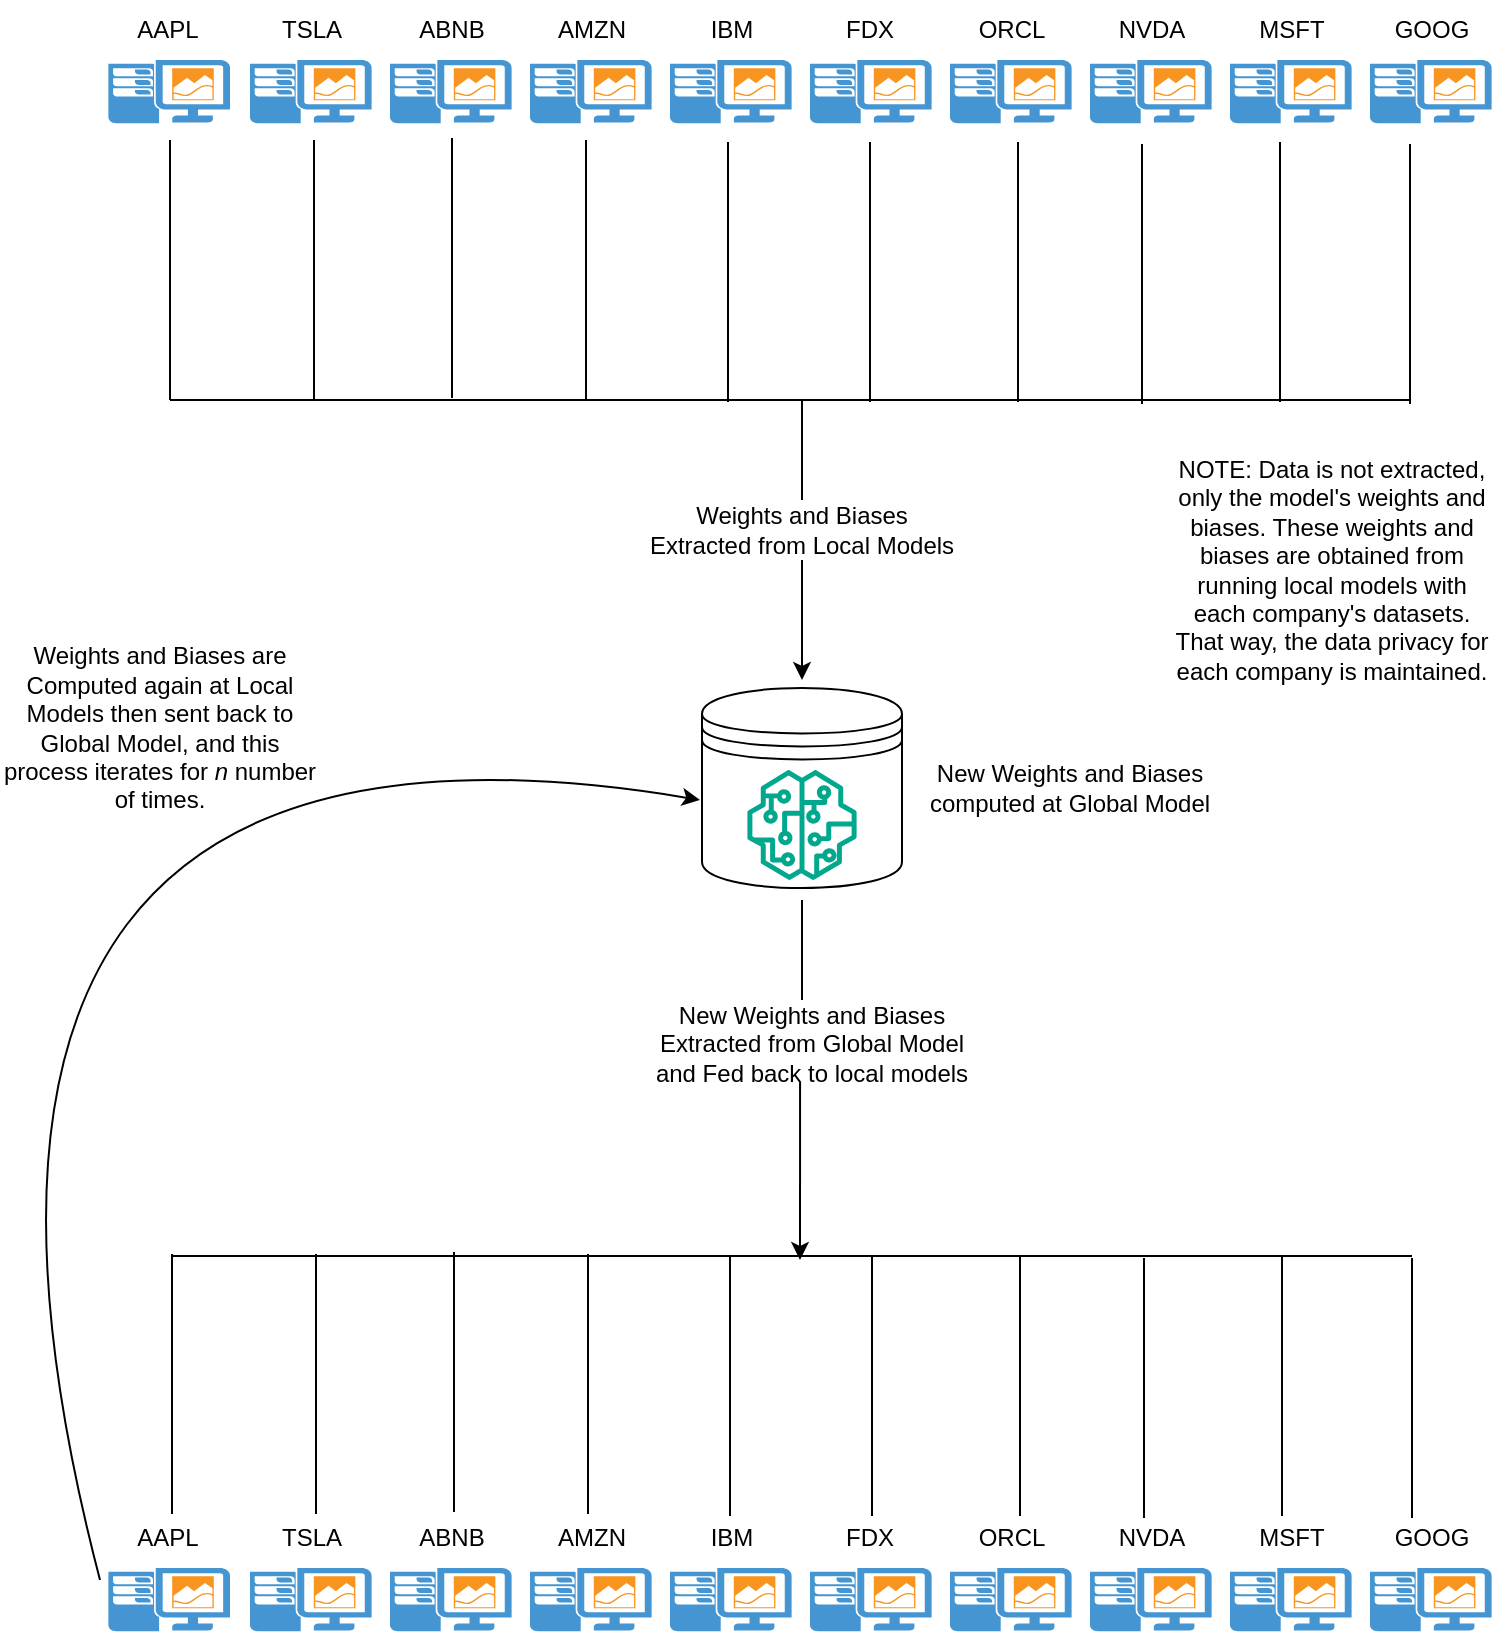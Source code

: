 <mxfile version="24.2.0" type="github">
  <diagram name="Page-1" id="q6ubhLiRqVWWD-g9hJuA">
    <mxGraphModel dx="1232" dy="1130" grid="1" gridSize="10" guides="1" tooltips="1" connect="1" arrows="1" fold="1" page="1" pageScale="1" pageWidth="850" pageHeight="1100" math="0" shadow="0">
      <root>
        <mxCell id="0" />
        <mxCell id="1" parent="0" />
        <mxCell id="nWNDTCLdVmM716hXi55F-1" value="" style="shadow=0;dashed=0;html=1;strokeColor=none;fillColor=#4495D1;labelPosition=center;verticalLabelPosition=bottom;verticalAlign=top;align=center;outlineConnect=0;shape=mxgraph.veeam.one_client;" vertex="1" parent="1">
          <mxGeometry x="175" y="110" width="60.8" height="31.6" as="geometry" />
        </mxCell>
        <mxCell id="nWNDTCLdVmM716hXi55F-2" value="" style="shadow=0;dashed=0;html=1;strokeColor=none;fillColor=#4495D1;labelPosition=center;verticalLabelPosition=bottom;verticalAlign=top;align=center;outlineConnect=0;shape=mxgraph.veeam.one_client;" vertex="1" parent="1">
          <mxGeometry x="245" y="110" width="60.8" height="31.6" as="geometry" />
        </mxCell>
        <mxCell id="nWNDTCLdVmM716hXi55F-3" value="" style="shadow=0;dashed=0;html=1;strokeColor=none;fillColor=#4495D1;labelPosition=center;verticalLabelPosition=bottom;verticalAlign=top;align=center;outlineConnect=0;shape=mxgraph.veeam.one_client;" vertex="1" parent="1">
          <mxGeometry x="315" y="110" width="60.8" height="31.6" as="geometry" />
        </mxCell>
        <mxCell id="nWNDTCLdVmM716hXi55F-4" value="" style="shadow=0;dashed=0;html=1;strokeColor=none;fillColor=#4495D1;labelPosition=center;verticalLabelPosition=bottom;verticalAlign=top;align=center;outlineConnect=0;shape=mxgraph.veeam.one_client;" vertex="1" parent="1">
          <mxGeometry x="385" y="110" width="60.8" height="31.6" as="geometry" />
        </mxCell>
        <mxCell id="nWNDTCLdVmM716hXi55F-5" value="" style="shadow=0;dashed=0;html=1;strokeColor=none;fillColor=#4495D1;labelPosition=center;verticalLabelPosition=bottom;verticalAlign=top;align=center;outlineConnect=0;shape=mxgraph.veeam.one_client;" vertex="1" parent="1">
          <mxGeometry x="455" y="110" width="60.8" height="31.6" as="geometry" />
        </mxCell>
        <mxCell id="nWNDTCLdVmM716hXi55F-6" value="" style="shadow=0;dashed=0;html=1;strokeColor=none;fillColor=#4495D1;labelPosition=center;verticalLabelPosition=bottom;verticalAlign=top;align=center;outlineConnect=0;shape=mxgraph.veeam.one_client;" vertex="1" parent="1">
          <mxGeometry x="525" y="110" width="60.8" height="31.6" as="geometry" />
        </mxCell>
        <mxCell id="nWNDTCLdVmM716hXi55F-7" value="" style="shadow=0;dashed=0;html=1;strokeColor=none;fillColor=#4495D1;labelPosition=center;verticalLabelPosition=bottom;verticalAlign=top;align=center;outlineConnect=0;shape=mxgraph.veeam.one_client;" vertex="1" parent="1">
          <mxGeometry x="595" y="110" width="60.8" height="31.6" as="geometry" />
        </mxCell>
        <mxCell id="nWNDTCLdVmM716hXi55F-8" value="" style="shadow=0;dashed=0;html=1;strokeColor=none;fillColor=#4495D1;labelPosition=center;verticalLabelPosition=bottom;verticalAlign=top;align=center;outlineConnect=0;shape=mxgraph.veeam.one_client;" vertex="1" parent="1">
          <mxGeometry x="665" y="110" width="60.8" height="31.6" as="geometry" />
        </mxCell>
        <mxCell id="nWNDTCLdVmM716hXi55F-9" value="" style="shadow=0;dashed=0;html=1;strokeColor=none;fillColor=#4495D1;labelPosition=center;verticalLabelPosition=bottom;verticalAlign=top;align=center;outlineConnect=0;shape=mxgraph.veeam.one_client;" vertex="1" parent="1">
          <mxGeometry x="104.2" y="110" width="60.8" height="31.6" as="geometry" />
        </mxCell>
        <mxCell id="nWNDTCLdVmM716hXi55F-10" value="" style="shadow=0;dashed=0;html=1;strokeColor=none;fillColor=#4495D1;labelPosition=center;verticalLabelPosition=bottom;verticalAlign=top;align=center;outlineConnect=0;shape=mxgraph.veeam.one_client;" vertex="1" parent="1">
          <mxGeometry x="735" y="110" width="60.8" height="31.6" as="geometry" />
        </mxCell>
        <mxCell id="nWNDTCLdVmM716hXi55F-11" value="AAPL&lt;span style=&quot;color: rgba(0, 0, 0, 0); font-family: monospace; font-size: 0px; text-align: start; text-wrap: nowrap;&quot;&gt;%3CmxGraphModel%3E%3Croot%3E%3CmxCell%20id%3D%220%22%2F%3E%3CmxCell%20id%3D%221%22%20parent%3D%220%22%2F%3E%3CmxCell%20id%3D%222%22%20value%3D%22%22%20style%3D%22shadow%3D0%3Bdashed%3D0%3Bhtml%3D1%3BstrokeColor%3Dnone%3BfillColor%3D%234495D1%3BlabelPosition%3Dcenter%3BverticalLabelPosition%3Dbottom%3BverticalAlign%3Dtop%3Balign%3Dcenter%3BoutlineConnect%3D0%3Bshape%3Dmxgraph.veeam.one_client%3B%22%20vertex%3D%221%22%20parent%3D%221%22%3E%3CmxGeometry%20x%3D%22120%22%20y%3D%22110%22%20width%3D%2260.8%22%20height%3D%2231.6%22%20as%3D%22geometry%22%2F%3E%3C%2FmxCell%3E%3C%2Froot%3E%3C%2FmxGraphModel%3E&lt;/span&gt;" style="text;strokeColor=none;align=center;fillColor=none;html=1;verticalAlign=middle;whiteSpace=wrap;rounded=0;" vertex="1" parent="1">
          <mxGeometry x="104.2" y="80" width="60" height="30" as="geometry" />
        </mxCell>
        <mxCell id="nWNDTCLdVmM716hXi55F-13" value="TSLA" style="text;strokeColor=none;align=center;fillColor=none;html=1;verticalAlign=middle;whiteSpace=wrap;rounded=0;" vertex="1" parent="1">
          <mxGeometry x="175.8" y="80" width="60" height="30" as="geometry" />
        </mxCell>
        <mxCell id="nWNDTCLdVmM716hXi55F-14" value="ABNB" style="text;strokeColor=none;align=center;fillColor=none;html=1;verticalAlign=middle;whiteSpace=wrap;rounded=0;" vertex="1" parent="1">
          <mxGeometry x="245.8" y="80" width="60" height="30" as="geometry" />
        </mxCell>
        <mxCell id="nWNDTCLdVmM716hXi55F-15" value="AMZN" style="text;strokeColor=none;align=center;fillColor=none;html=1;verticalAlign=middle;whiteSpace=wrap;rounded=0;" vertex="1" parent="1">
          <mxGeometry x="315.8" y="80" width="60" height="30" as="geometry" />
        </mxCell>
        <mxCell id="nWNDTCLdVmM716hXi55F-16" value="IBM" style="text;strokeColor=none;align=center;fillColor=none;html=1;verticalAlign=middle;whiteSpace=wrap;rounded=0;" vertex="1" parent="1">
          <mxGeometry x="385.8" y="80" width="60" height="30" as="geometry" />
        </mxCell>
        <mxCell id="nWNDTCLdVmM716hXi55F-17" value="FDX" style="text;strokeColor=none;align=center;fillColor=none;html=1;verticalAlign=middle;whiteSpace=wrap;rounded=0;" vertex="1" parent="1">
          <mxGeometry x="455" y="80" width="60" height="30" as="geometry" />
        </mxCell>
        <mxCell id="nWNDTCLdVmM716hXi55F-18" value="ORCL" style="text;strokeColor=none;align=center;fillColor=none;html=1;verticalAlign=middle;whiteSpace=wrap;rounded=0;" vertex="1" parent="1">
          <mxGeometry x="525.8" y="80" width="60" height="30" as="geometry" />
        </mxCell>
        <mxCell id="nWNDTCLdVmM716hXi55F-19" value="NVDA" style="text;strokeColor=none;align=center;fillColor=none;html=1;verticalAlign=middle;whiteSpace=wrap;rounded=0;" vertex="1" parent="1">
          <mxGeometry x="595.8" y="80" width="60" height="30" as="geometry" />
        </mxCell>
        <mxCell id="nWNDTCLdVmM716hXi55F-20" value="MSFT" style="text;strokeColor=none;align=center;fillColor=none;html=1;verticalAlign=middle;whiteSpace=wrap;rounded=0;" vertex="1" parent="1">
          <mxGeometry x="665.8" y="80" width="60" height="30" as="geometry" />
        </mxCell>
        <mxCell id="nWNDTCLdVmM716hXi55F-21" value="GOOG" style="text;strokeColor=none;align=center;fillColor=none;html=1;verticalAlign=middle;whiteSpace=wrap;rounded=0;" vertex="1" parent="1">
          <mxGeometry x="735.8" y="80" width="60" height="30" as="geometry" />
        </mxCell>
        <mxCell id="nWNDTCLdVmM716hXi55F-24" value="" style="endArrow=none;html=1;rounded=0;" edge="1" parent="1">
          <mxGeometry width="50" height="50" relative="1" as="geometry">
            <mxPoint x="135" y="280" as="sourcePoint" />
            <mxPoint x="135" y="150" as="targetPoint" />
            <Array as="points">
              <mxPoint x="135" y="200" />
            </Array>
          </mxGeometry>
        </mxCell>
        <mxCell id="nWNDTCLdVmM716hXi55F-25" value="" style="endArrow=none;html=1;rounded=0;" edge="1" parent="1">
          <mxGeometry width="50" height="50" relative="1" as="geometry">
            <mxPoint x="207" y="280" as="sourcePoint" />
            <mxPoint x="207" y="150" as="targetPoint" />
            <Array as="points">
              <mxPoint x="207" y="200" />
            </Array>
          </mxGeometry>
        </mxCell>
        <mxCell id="nWNDTCLdVmM716hXi55F-26" value="" style="endArrow=none;html=1;rounded=0;" edge="1" parent="1">
          <mxGeometry width="50" height="50" relative="1" as="geometry">
            <mxPoint x="276" y="279" as="sourcePoint" />
            <mxPoint x="276" y="149" as="targetPoint" />
            <Array as="points">
              <mxPoint x="276" y="199" />
            </Array>
          </mxGeometry>
        </mxCell>
        <mxCell id="nWNDTCLdVmM716hXi55F-27" value="" style="endArrow=none;html=1;rounded=0;" edge="1" parent="1">
          <mxGeometry width="50" height="50" relative="1" as="geometry">
            <mxPoint x="343" y="280" as="sourcePoint" />
            <mxPoint x="343" y="150" as="targetPoint" />
            <Array as="points">
              <mxPoint x="343" y="200" />
            </Array>
          </mxGeometry>
        </mxCell>
        <mxCell id="nWNDTCLdVmM716hXi55F-28" value="" style="endArrow=none;html=1;rounded=0;" edge="1" parent="1">
          <mxGeometry width="50" height="50" relative="1" as="geometry">
            <mxPoint x="414" y="281" as="sourcePoint" />
            <mxPoint x="414" y="151" as="targetPoint" />
            <Array as="points">
              <mxPoint x="414" y="201" />
            </Array>
          </mxGeometry>
        </mxCell>
        <mxCell id="nWNDTCLdVmM716hXi55F-29" value="" style="endArrow=none;html=1;rounded=0;" edge="1" parent="1">
          <mxGeometry width="50" height="50" relative="1" as="geometry">
            <mxPoint x="485" y="281" as="sourcePoint" />
            <mxPoint x="485" y="151" as="targetPoint" />
            <Array as="points">
              <mxPoint x="485" y="201" />
            </Array>
          </mxGeometry>
        </mxCell>
        <mxCell id="nWNDTCLdVmM716hXi55F-30" value="" style="endArrow=none;html=1;rounded=0;" edge="1" parent="1">
          <mxGeometry width="50" height="50" relative="1" as="geometry">
            <mxPoint x="559" y="281" as="sourcePoint" />
            <mxPoint x="559" y="151" as="targetPoint" />
            <Array as="points">
              <mxPoint x="559" y="201" />
            </Array>
          </mxGeometry>
        </mxCell>
        <mxCell id="nWNDTCLdVmM716hXi55F-31" value="" style="endArrow=none;html=1;rounded=0;" edge="1" parent="1">
          <mxGeometry width="50" height="50" relative="1" as="geometry">
            <mxPoint x="621" y="282" as="sourcePoint" />
            <mxPoint x="621" y="152" as="targetPoint" />
            <Array as="points">
              <mxPoint x="621" y="202" />
            </Array>
          </mxGeometry>
        </mxCell>
        <mxCell id="nWNDTCLdVmM716hXi55F-32" value="" style="endArrow=none;html=1;rounded=0;" edge="1" parent="1">
          <mxGeometry width="50" height="50" relative="1" as="geometry">
            <mxPoint x="690" y="281" as="sourcePoint" />
            <mxPoint x="690" y="151" as="targetPoint" />
            <Array as="points">
              <mxPoint x="690" y="201" />
            </Array>
          </mxGeometry>
        </mxCell>
        <mxCell id="nWNDTCLdVmM716hXi55F-33" value="" style="endArrow=none;html=1;rounded=0;" edge="1" parent="1">
          <mxGeometry width="50" height="50" relative="1" as="geometry">
            <mxPoint x="755" y="282" as="sourcePoint" />
            <mxPoint x="755" y="152" as="targetPoint" />
            <Array as="points">
              <mxPoint x="755" y="202" />
            </Array>
          </mxGeometry>
        </mxCell>
        <mxCell id="nWNDTCLdVmM716hXi55F-34" value="" style="endArrow=none;html=1;rounded=0;" edge="1" parent="1">
          <mxGeometry width="50" height="50" relative="1" as="geometry">
            <mxPoint x="135" y="280" as="sourcePoint" />
            <mxPoint x="755" y="280" as="targetPoint" />
          </mxGeometry>
        </mxCell>
        <mxCell id="nWNDTCLdVmM716hXi55F-36" value="Weights and Biases Extracted from Local Models" style="text;strokeColor=none;align=center;fillColor=none;html=1;verticalAlign=middle;whiteSpace=wrap;rounded=0;" vertex="1" parent="1">
          <mxGeometry x="371" y="330" width="160" height="30" as="geometry" />
        </mxCell>
        <mxCell id="nWNDTCLdVmM716hXi55F-37" value="" style="endArrow=none;html=1;rounded=0;exitX=0.5;exitY=0;exitDx=0;exitDy=0;" edge="1" parent="1" source="nWNDTCLdVmM716hXi55F-36">
          <mxGeometry width="50" height="50" relative="1" as="geometry">
            <mxPoint x="445" y="330" as="sourcePoint" />
            <mxPoint x="451" y="280" as="targetPoint" />
          </mxGeometry>
        </mxCell>
        <mxCell id="nWNDTCLdVmM716hXi55F-38" value="" style="endArrow=classic;html=1;rounded=0;exitX=0.5;exitY=1;exitDx=0;exitDy=0;" edge="1" parent="1" source="nWNDTCLdVmM716hXi55F-36">
          <mxGeometry width="50" height="50" relative="1" as="geometry">
            <mxPoint x="445" y="600" as="sourcePoint" />
            <mxPoint x="451" y="420" as="targetPoint" />
          </mxGeometry>
        </mxCell>
        <mxCell id="nWNDTCLdVmM716hXi55F-39" value="" style="shape=datastore;html=1;labelPosition=center;verticalLabelPosition=bottom;align=center;verticalAlign=top;" vertex="1" parent="1">
          <mxGeometry x="401" y="424" width="100" height="100" as="geometry" />
        </mxCell>
        <mxCell id="nWNDTCLdVmM716hXi55F-40" value="" style="sketch=0;outlineConnect=0;fontColor=#232F3E;gradientColor=none;fillColor=#01A88D;strokeColor=none;dashed=0;verticalLabelPosition=bottom;verticalAlign=top;align=center;html=1;fontSize=12;fontStyle=0;aspect=fixed;pointerEvents=1;shape=mxgraph.aws4.sagemaker_model;" vertex="1" parent="1">
          <mxGeometry x="423.5" y="465" width="55" height="55" as="geometry" />
        </mxCell>
        <mxCell id="nWNDTCLdVmM716hXi55F-41" value="New Weights and Biases computed at Global Model" style="text;strokeColor=none;align=center;fillColor=none;html=1;verticalAlign=middle;whiteSpace=wrap;rounded=0;" vertex="1" parent="1">
          <mxGeometry x="505" y="459" width="160" height="30" as="geometry" />
        </mxCell>
        <mxCell id="nWNDTCLdVmM716hXi55F-42" value="" style="endArrow=none;html=1;rounded=0;" edge="1" parent="1">
          <mxGeometry width="50" height="50" relative="1" as="geometry">
            <mxPoint x="451" y="580" as="sourcePoint" />
            <mxPoint x="451" y="530" as="targetPoint" />
          </mxGeometry>
        </mxCell>
        <mxCell id="nWNDTCLdVmM716hXi55F-43" value="New Weights and Biases Extracted from Global Model and Fed back to local models" style="text;strokeColor=none;align=center;fillColor=none;html=1;verticalAlign=middle;whiteSpace=wrap;rounded=0;" vertex="1" parent="1">
          <mxGeometry x="375.8" y="587" width="160" height="30" as="geometry" />
        </mxCell>
        <mxCell id="nWNDTCLdVmM716hXi55F-75" value="" style="shadow=0;dashed=0;html=1;strokeColor=none;fillColor=#4495D1;labelPosition=center;verticalLabelPosition=bottom;verticalAlign=top;align=center;outlineConnect=0;shape=mxgraph.veeam.one_client;" vertex="1" parent="1">
          <mxGeometry x="175" y="864" width="60.8" height="31.6" as="geometry" />
        </mxCell>
        <mxCell id="nWNDTCLdVmM716hXi55F-76" value="" style="shadow=0;dashed=0;html=1;strokeColor=none;fillColor=#4495D1;labelPosition=center;verticalLabelPosition=bottom;verticalAlign=top;align=center;outlineConnect=0;shape=mxgraph.veeam.one_client;" vertex="1" parent="1">
          <mxGeometry x="245" y="864" width="60.8" height="31.6" as="geometry" />
        </mxCell>
        <mxCell id="nWNDTCLdVmM716hXi55F-77" value="" style="shadow=0;dashed=0;html=1;strokeColor=none;fillColor=#4495D1;labelPosition=center;verticalLabelPosition=bottom;verticalAlign=top;align=center;outlineConnect=0;shape=mxgraph.veeam.one_client;" vertex="1" parent="1">
          <mxGeometry x="315" y="864" width="60.8" height="31.6" as="geometry" />
        </mxCell>
        <mxCell id="nWNDTCLdVmM716hXi55F-78" value="" style="shadow=0;dashed=0;html=1;strokeColor=none;fillColor=#4495D1;labelPosition=center;verticalLabelPosition=bottom;verticalAlign=top;align=center;outlineConnect=0;shape=mxgraph.veeam.one_client;" vertex="1" parent="1">
          <mxGeometry x="385" y="864" width="60.8" height="31.6" as="geometry" />
        </mxCell>
        <mxCell id="nWNDTCLdVmM716hXi55F-79" value="" style="shadow=0;dashed=0;html=1;strokeColor=none;fillColor=#4495D1;labelPosition=center;verticalLabelPosition=bottom;verticalAlign=top;align=center;outlineConnect=0;shape=mxgraph.veeam.one_client;" vertex="1" parent="1">
          <mxGeometry x="455" y="864" width="60.8" height="31.6" as="geometry" />
        </mxCell>
        <mxCell id="nWNDTCLdVmM716hXi55F-80" value="" style="shadow=0;dashed=0;html=1;strokeColor=none;fillColor=#4495D1;labelPosition=center;verticalLabelPosition=bottom;verticalAlign=top;align=center;outlineConnect=0;shape=mxgraph.veeam.one_client;" vertex="1" parent="1">
          <mxGeometry x="525" y="864" width="60.8" height="31.6" as="geometry" />
        </mxCell>
        <mxCell id="nWNDTCLdVmM716hXi55F-81" value="" style="shadow=0;dashed=0;html=1;strokeColor=none;fillColor=#4495D1;labelPosition=center;verticalLabelPosition=bottom;verticalAlign=top;align=center;outlineConnect=0;shape=mxgraph.veeam.one_client;" vertex="1" parent="1">
          <mxGeometry x="595" y="864" width="60.8" height="31.6" as="geometry" />
        </mxCell>
        <mxCell id="nWNDTCLdVmM716hXi55F-82" value="" style="shadow=0;dashed=0;html=1;strokeColor=none;fillColor=#4495D1;labelPosition=center;verticalLabelPosition=bottom;verticalAlign=top;align=center;outlineConnect=0;shape=mxgraph.veeam.one_client;" vertex="1" parent="1">
          <mxGeometry x="665" y="864" width="60.8" height="31.6" as="geometry" />
        </mxCell>
        <mxCell id="nWNDTCLdVmM716hXi55F-83" value="" style="shadow=0;dashed=0;html=1;strokeColor=none;fillColor=#4495D1;labelPosition=center;verticalLabelPosition=bottom;verticalAlign=top;align=center;outlineConnect=0;shape=mxgraph.veeam.one_client;" vertex="1" parent="1">
          <mxGeometry x="104.2" y="864" width="60.8" height="31.6" as="geometry" />
        </mxCell>
        <mxCell id="nWNDTCLdVmM716hXi55F-84" value="" style="shadow=0;dashed=0;html=1;strokeColor=none;fillColor=#4495D1;labelPosition=center;verticalLabelPosition=bottom;verticalAlign=top;align=center;outlineConnect=0;shape=mxgraph.veeam.one_client;" vertex="1" parent="1">
          <mxGeometry x="735" y="864" width="60.8" height="31.6" as="geometry" />
        </mxCell>
        <mxCell id="nWNDTCLdVmM716hXi55F-85" value="AAPL&lt;span style=&quot;color: rgba(0, 0, 0, 0); font-family: monospace; font-size: 0px; text-align: start; text-wrap: nowrap;&quot;&gt;%3CmxGraphModel%3E%3Croot%3E%3CmxCell%20id%3D%220%22%2F%3E%3CmxCell%20id%3D%221%22%20parent%3D%220%22%2F%3E%3CmxCell%20id%3D%222%22%20value%3D%22%22%20style%3D%22shadow%3D0%3Bdashed%3D0%3Bhtml%3D1%3BstrokeColor%3Dnone%3BfillColor%3D%234495D1%3BlabelPosition%3Dcenter%3BverticalLabelPosition%3Dbottom%3BverticalAlign%3Dtop%3Balign%3Dcenter%3BoutlineConnect%3D0%3Bshape%3Dmxgraph.veeam.one_client%3B%22%20vertex%3D%221%22%20parent%3D%221%22%3E%3CmxGeometry%20x%3D%22120%22%20y%3D%22110%22%20width%3D%2260.8%22%20height%3D%2231.6%22%20as%3D%22geometry%22%2F%3E%3C%2FmxCell%3E%3C%2Froot%3E%3C%2FmxGraphModel%3E&lt;/span&gt;" style="text;strokeColor=none;align=center;fillColor=none;html=1;verticalAlign=middle;whiteSpace=wrap;rounded=0;" vertex="1" parent="1">
          <mxGeometry x="104.2" y="834" width="60" height="30" as="geometry" />
        </mxCell>
        <mxCell id="nWNDTCLdVmM716hXi55F-86" value="TSLA" style="text;strokeColor=none;align=center;fillColor=none;html=1;verticalAlign=middle;whiteSpace=wrap;rounded=0;" vertex="1" parent="1">
          <mxGeometry x="175.8" y="834" width="60" height="30" as="geometry" />
        </mxCell>
        <mxCell id="nWNDTCLdVmM716hXi55F-87" value="ABNB" style="text;strokeColor=none;align=center;fillColor=none;html=1;verticalAlign=middle;whiteSpace=wrap;rounded=0;" vertex="1" parent="1">
          <mxGeometry x="245.8" y="834" width="60" height="30" as="geometry" />
        </mxCell>
        <mxCell id="nWNDTCLdVmM716hXi55F-88" value="AMZN" style="text;strokeColor=none;align=center;fillColor=none;html=1;verticalAlign=middle;whiteSpace=wrap;rounded=0;" vertex="1" parent="1">
          <mxGeometry x="315.8" y="834" width="60" height="30" as="geometry" />
        </mxCell>
        <mxCell id="nWNDTCLdVmM716hXi55F-89" value="IBM" style="text;strokeColor=none;align=center;fillColor=none;html=1;verticalAlign=middle;whiteSpace=wrap;rounded=0;" vertex="1" parent="1">
          <mxGeometry x="385.8" y="834" width="60" height="30" as="geometry" />
        </mxCell>
        <mxCell id="nWNDTCLdVmM716hXi55F-90" value="FDX" style="text;strokeColor=none;align=center;fillColor=none;html=1;verticalAlign=middle;whiteSpace=wrap;rounded=0;" vertex="1" parent="1">
          <mxGeometry x="455" y="834" width="60" height="30" as="geometry" />
        </mxCell>
        <mxCell id="nWNDTCLdVmM716hXi55F-91" value="ORCL" style="text;strokeColor=none;align=center;fillColor=none;html=1;verticalAlign=middle;whiteSpace=wrap;rounded=0;" vertex="1" parent="1">
          <mxGeometry x="525.8" y="834" width="60" height="30" as="geometry" />
        </mxCell>
        <mxCell id="nWNDTCLdVmM716hXi55F-92" value="NVDA" style="text;strokeColor=none;align=center;fillColor=none;html=1;verticalAlign=middle;whiteSpace=wrap;rounded=0;" vertex="1" parent="1">
          <mxGeometry x="595.8" y="834" width="60" height="30" as="geometry" />
        </mxCell>
        <mxCell id="nWNDTCLdVmM716hXi55F-93" value="MSFT" style="text;strokeColor=none;align=center;fillColor=none;html=1;verticalAlign=middle;whiteSpace=wrap;rounded=0;" vertex="1" parent="1">
          <mxGeometry x="665.8" y="834" width="60" height="30" as="geometry" />
        </mxCell>
        <mxCell id="nWNDTCLdVmM716hXi55F-94" value="GOOG" style="text;strokeColor=none;align=center;fillColor=none;html=1;verticalAlign=middle;whiteSpace=wrap;rounded=0;" vertex="1" parent="1">
          <mxGeometry x="735.8" y="834" width="60" height="30" as="geometry" />
        </mxCell>
        <mxCell id="nWNDTCLdVmM716hXi55F-95" value="" style="endArrow=none;html=1;rounded=0;" edge="1" parent="1">
          <mxGeometry width="50" height="50" relative="1" as="geometry">
            <mxPoint x="136" y="837" as="sourcePoint" />
            <mxPoint x="136" y="707" as="targetPoint" />
            <Array as="points">
              <mxPoint x="136" y="757" />
            </Array>
          </mxGeometry>
        </mxCell>
        <mxCell id="nWNDTCLdVmM716hXi55F-96" value="" style="endArrow=none;html=1;rounded=0;" edge="1" parent="1">
          <mxGeometry width="50" height="50" relative="1" as="geometry">
            <mxPoint x="208" y="837" as="sourcePoint" />
            <mxPoint x="208" y="707" as="targetPoint" />
            <Array as="points">
              <mxPoint x="208" y="757" />
            </Array>
          </mxGeometry>
        </mxCell>
        <mxCell id="nWNDTCLdVmM716hXi55F-97" value="" style="endArrow=none;html=1;rounded=0;" edge="1" parent="1">
          <mxGeometry width="50" height="50" relative="1" as="geometry">
            <mxPoint x="277" y="836" as="sourcePoint" />
            <mxPoint x="277" y="706" as="targetPoint" />
            <Array as="points">
              <mxPoint x="277" y="756" />
            </Array>
          </mxGeometry>
        </mxCell>
        <mxCell id="nWNDTCLdVmM716hXi55F-98" value="" style="endArrow=none;html=1;rounded=0;" edge="1" parent="1">
          <mxGeometry width="50" height="50" relative="1" as="geometry">
            <mxPoint x="344" y="837" as="sourcePoint" />
            <mxPoint x="344" y="707" as="targetPoint" />
            <Array as="points">
              <mxPoint x="344" y="757" />
            </Array>
          </mxGeometry>
        </mxCell>
        <mxCell id="nWNDTCLdVmM716hXi55F-99" value="" style="endArrow=none;html=1;rounded=0;" edge="1" parent="1">
          <mxGeometry width="50" height="50" relative="1" as="geometry">
            <mxPoint x="415" y="838" as="sourcePoint" />
            <mxPoint x="415" y="708" as="targetPoint" />
            <Array as="points">
              <mxPoint x="415" y="758" />
            </Array>
          </mxGeometry>
        </mxCell>
        <mxCell id="nWNDTCLdVmM716hXi55F-100" value="" style="endArrow=none;html=1;rounded=0;" edge="1" parent="1">
          <mxGeometry width="50" height="50" relative="1" as="geometry">
            <mxPoint x="486" y="838" as="sourcePoint" />
            <mxPoint x="486" y="708" as="targetPoint" />
            <Array as="points">
              <mxPoint x="486" y="758" />
            </Array>
          </mxGeometry>
        </mxCell>
        <mxCell id="nWNDTCLdVmM716hXi55F-101" value="" style="endArrow=none;html=1;rounded=0;" edge="1" parent="1">
          <mxGeometry width="50" height="50" relative="1" as="geometry">
            <mxPoint x="560" y="838" as="sourcePoint" />
            <mxPoint x="560" y="708" as="targetPoint" />
            <Array as="points">
              <mxPoint x="560" y="758" />
            </Array>
          </mxGeometry>
        </mxCell>
        <mxCell id="nWNDTCLdVmM716hXi55F-102" value="" style="endArrow=none;html=1;rounded=0;" edge="1" parent="1">
          <mxGeometry width="50" height="50" relative="1" as="geometry">
            <mxPoint x="622" y="839" as="sourcePoint" />
            <mxPoint x="622" y="709" as="targetPoint" />
            <Array as="points">
              <mxPoint x="622" y="759" />
            </Array>
          </mxGeometry>
        </mxCell>
        <mxCell id="nWNDTCLdVmM716hXi55F-103" value="" style="endArrow=none;html=1;rounded=0;" edge="1" parent="1">
          <mxGeometry width="50" height="50" relative="1" as="geometry">
            <mxPoint x="691" y="838" as="sourcePoint" />
            <mxPoint x="691" y="708" as="targetPoint" />
            <Array as="points">
              <mxPoint x="691" y="758" />
            </Array>
          </mxGeometry>
        </mxCell>
        <mxCell id="nWNDTCLdVmM716hXi55F-104" value="" style="endArrow=none;html=1;rounded=0;" edge="1" parent="1">
          <mxGeometry width="50" height="50" relative="1" as="geometry">
            <mxPoint x="756" y="839" as="sourcePoint" />
            <mxPoint x="756" y="709" as="targetPoint" />
            <Array as="points">
              <mxPoint x="756" y="759" />
            </Array>
          </mxGeometry>
        </mxCell>
        <mxCell id="nWNDTCLdVmM716hXi55F-105" value="" style="endArrow=none;html=1;rounded=0;" edge="1" parent="1">
          <mxGeometry width="50" height="50" relative="1" as="geometry">
            <mxPoint x="136" y="708" as="sourcePoint" />
            <mxPoint x="756" y="708" as="targetPoint" />
          </mxGeometry>
        </mxCell>
        <mxCell id="nWNDTCLdVmM716hXi55F-106" value="" style="endArrow=classic;html=1;rounded=0;exitX=0.464;exitY=1.133;exitDx=0;exitDy=0;exitPerimeter=0;" edge="1" parent="1" source="nWNDTCLdVmM716hXi55F-43">
          <mxGeometry width="50" height="50" relative="1" as="geometry">
            <mxPoint x="445" y="600" as="sourcePoint" />
            <mxPoint x="450" y="710" as="targetPoint" />
          </mxGeometry>
        </mxCell>
        <mxCell id="nWNDTCLdVmM716hXi55F-108" value="" style="curved=1;endArrow=classic;html=1;rounded=0;" edge="1" parent="1">
          <mxGeometry width="50" height="50" relative="1" as="geometry">
            <mxPoint x="100" y="870" as="sourcePoint" />
            <mxPoint x="400" y="480" as="targetPoint" />
            <Array as="points">
              <mxPoint x="-20" y="410" />
            </Array>
          </mxGeometry>
        </mxCell>
        <mxCell id="nWNDTCLdVmM716hXi55F-110" value="Weights and Biases are Computed again at Local Models then sent back to Global Model, and this process iterates for &lt;i&gt;n&lt;/i&gt; number of times." style="text;strokeColor=none;align=center;fillColor=none;html=1;verticalAlign=middle;whiteSpace=wrap;rounded=0;" vertex="1" parent="1">
          <mxGeometry x="50" y="429" width="160" height="30" as="geometry" />
        </mxCell>
        <mxCell id="nWNDTCLdVmM716hXi55F-112" value="NOTE: Data is not extracted, only the model&#39;s weights and biases. These weights and biases are obtained from running local models with each company&#39;s datasets. That way, the data privacy for each company is maintained." style="text;strokeColor=none;align=center;fillColor=none;html=1;verticalAlign=middle;whiteSpace=wrap;rounded=0;" vertex="1" parent="1">
          <mxGeometry x="635.8" y="350" width="160" height="30" as="geometry" />
        </mxCell>
      </root>
    </mxGraphModel>
  </diagram>
</mxfile>
